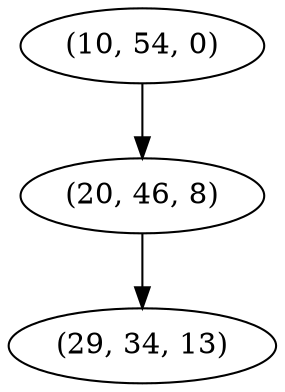 digraph tree {
    "(10, 54, 0)";
    "(20, 46, 8)";
    "(29, 34, 13)";
    "(10, 54, 0)" -> "(20, 46, 8)";
    "(20, 46, 8)" -> "(29, 34, 13)";
}

